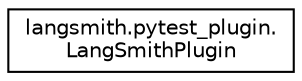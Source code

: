 digraph "Graphical Class Hierarchy"
{
 // LATEX_PDF_SIZE
  edge [fontname="Helvetica",fontsize="10",labelfontname="Helvetica",labelfontsize="10"];
  node [fontname="Helvetica",fontsize="10",shape=record];
  rankdir="LR";
  Node0 [label="langsmith.pytest_plugin.\lLangSmithPlugin",height=0.2,width=0.4,color="black", fillcolor="white", style="filled",URL="$classlangsmith_1_1pytest__plugin_1_1LangSmithPlugin.html",tooltip=" "];
}
